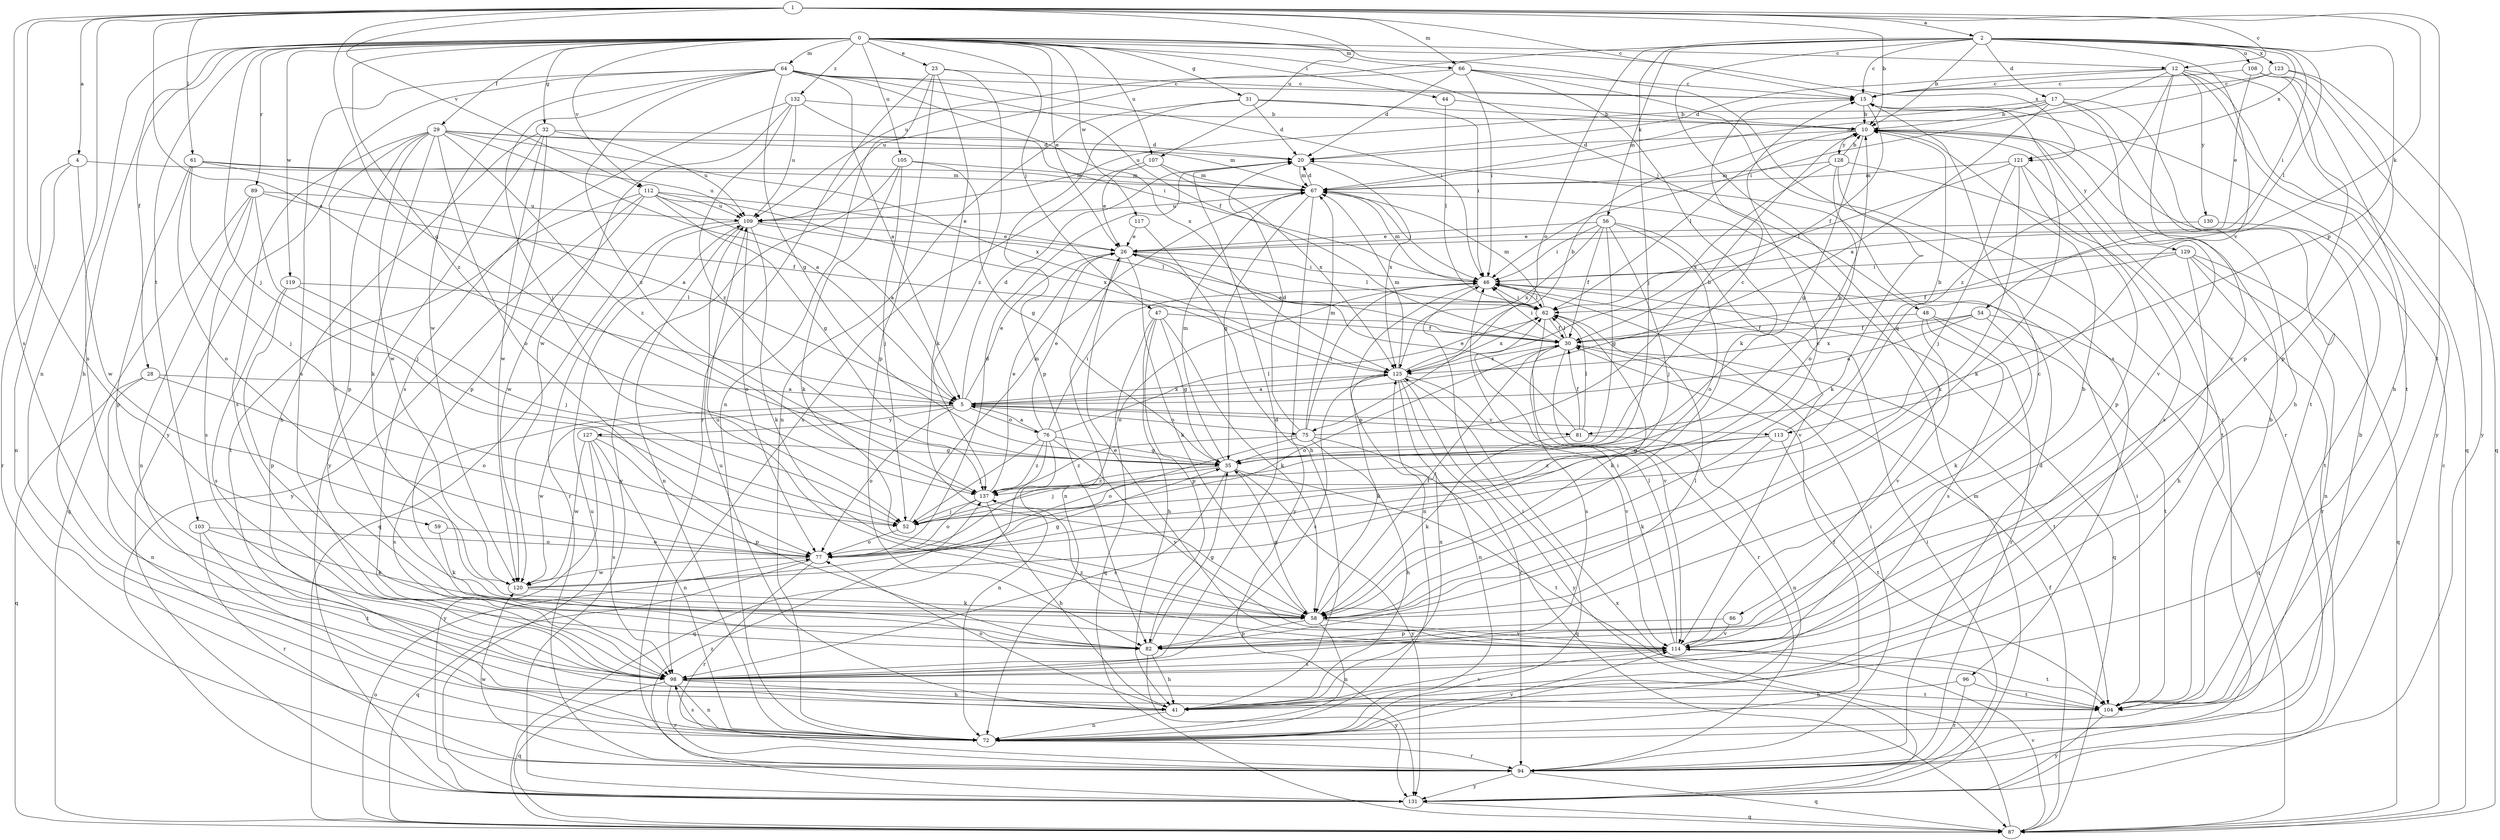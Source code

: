 strict digraph  {
0;
1;
2;
4;
5;
10;
12;
15;
17;
20;
23;
26;
28;
29;
30;
31;
32;
35;
41;
44;
46;
47;
48;
52;
54;
56;
58;
59;
61;
62;
64;
66;
67;
72;
75;
76;
77;
81;
82;
86;
87;
89;
94;
96;
98;
103;
104;
105;
107;
108;
109;
112;
113;
114;
117;
119;
120;
121;
123;
125;
127;
128;
129;
130;
131;
132;
137;
0 -> 12  [label=c];
0 -> 23  [label=e];
0 -> 26  [label=e];
0 -> 28  [label=f];
0 -> 29  [label=f];
0 -> 31  [label=g];
0 -> 32  [label=g];
0 -> 41  [label=h];
0 -> 44  [label=i];
0 -> 47  [label=j];
0 -> 48  [label=j];
0 -> 52  [label=j];
0 -> 64  [label=m];
0 -> 66  [label=m];
0 -> 89  [label=r];
0 -> 96  [label=s];
0 -> 98  [label=s];
0 -> 103  [label=t];
0 -> 105  [label=u];
0 -> 107  [label=u];
0 -> 112  [label=v];
0 -> 117  [label=w];
0 -> 119  [label=w];
0 -> 121  [label=x];
0 -> 132  [label=z];
0 -> 137  [label=z];
1 -> 2  [label=a];
1 -> 4  [label=a];
1 -> 5  [label=a];
1 -> 10  [label=b];
1 -> 12  [label=c];
1 -> 15  [label=c];
1 -> 35  [label=g];
1 -> 54  [label=k];
1 -> 59  [label=l];
1 -> 61  [label=l];
1 -> 66  [label=m];
1 -> 72  [label=n];
1 -> 98  [label=s];
1 -> 104  [label=t];
1 -> 107  [label=u];
1 -> 112  [label=v];
2 -> 10  [label=b];
2 -> 15  [label=c];
2 -> 17  [label=d];
2 -> 46  [label=i];
2 -> 52  [label=j];
2 -> 56  [label=k];
2 -> 62  [label=l];
2 -> 75  [label=o];
2 -> 81  [label=p];
2 -> 86  [label=q];
2 -> 108  [label=u];
2 -> 109  [label=u];
2 -> 113  [label=v];
2 -> 121  [label=x];
2 -> 123  [label=x];
4 -> 67  [label=m];
4 -> 72  [label=n];
4 -> 94  [label=r];
4 -> 120  [label=w];
5 -> 20  [label=d];
5 -> 26  [label=e];
5 -> 75  [label=o];
5 -> 76  [label=o];
5 -> 77  [label=o];
5 -> 81  [label=p];
5 -> 98  [label=s];
5 -> 113  [label=v];
5 -> 120  [label=w];
5 -> 125  [label=x];
5 -> 127  [label=y];
10 -> 20  [label=d];
10 -> 35  [label=g];
10 -> 58  [label=k];
10 -> 62  [label=l];
10 -> 128  [label=y];
10 -> 129  [label=y];
12 -> 15  [label=c];
12 -> 20  [label=d];
12 -> 46  [label=i];
12 -> 87  [label=q];
12 -> 104  [label=t];
12 -> 114  [label=v];
12 -> 130  [label=y];
12 -> 131  [label=y];
12 -> 137  [label=z];
15 -> 10  [label=b];
15 -> 30  [label=f];
15 -> 94  [label=r];
17 -> 5  [label=a];
17 -> 10  [label=b];
17 -> 41  [label=h];
17 -> 67  [label=m];
17 -> 104  [label=t];
17 -> 109  [label=u];
17 -> 114  [label=v];
20 -> 67  [label=m];
20 -> 125  [label=x];
23 -> 15  [label=c];
23 -> 58  [label=k];
23 -> 72  [label=n];
23 -> 82  [label=p];
23 -> 94  [label=r];
23 -> 137  [label=z];
26 -> 46  [label=i];
26 -> 58  [label=k];
26 -> 62  [label=l];
26 -> 72  [label=n];
28 -> 5  [label=a];
28 -> 72  [label=n];
28 -> 77  [label=o];
28 -> 87  [label=q];
29 -> 5  [label=a];
29 -> 20  [label=d];
29 -> 58  [label=k];
29 -> 67  [label=m];
29 -> 77  [label=o];
29 -> 82  [label=p];
29 -> 98  [label=s];
29 -> 114  [label=v];
29 -> 120  [label=w];
29 -> 125  [label=x];
29 -> 137  [label=z];
30 -> 26  [label=e];
30 -> 46  [label=i];
30 -> 62  [label=l];
30 -> 77  [label=o];
30 -> 94  [label=r];
30 -> 98  [label=s];
30 -> 104  [label=t];
30 -> 125  [label=x];
31 -> 10  [label=b];
31 -> 20  [label=d];
31 -> 46  [label=i];
31 -> 72  [label=n];
31 -> 82  [label=p];
32 -> 20  [label=d];
32 -> 41  [label=h];
32 -> 82  [label=p];
32 -> 109  [label=u];
32 -> 120  [label=w];
32 -> 131  [label=y];
35 -> 10  [label=b];
35 -> 15  [label=c];
35 -> 52  [label=j];
35 -> 67  [label=m];
35 -> 98  [label=s];
35 -> 104  [label=t];
35 -> 131  [label=y];
35 -> 137  [label=z];
41 -> 72  [label=n];
41 -> 77  [label=o];
41 -> 109  [label=u];
41 -> 114  [label=v];
41 -> 125  [label=x];
44 -> 10  [label=b];
44 -> 62  [label=l];
46 -> 62  [label=l];
46 -> 67  [label=m];
46 -> 72  [label=n];
46 -> 77  [label=o];
46 -> 87  [label=q];
47 -> 30  [label=f];
47 -> 35  [label=g];
47 -> 41  [label=h];
47 -> 58  [label=k];
47 -> 82  [label=p];
47 -> 87  [label=q];
48 -> 30  [label=f];
48 -> 94  [label=r];
48 -> 98  [label=s];
48 -> 104  [label=t];
48 -> 114  [label=v];
52 -> 67  [label=m];
52 -> 77  [label=o];
54 -> 5  [label=a];
54 -> 30  [label=f];
54 -> 58  [label=k];
54 -> 87  [label=q];
54 -> 125  [label=x];
56 -> 26  [label=e];
56 -> 30  [label=f];
56 -> 35  [label=g];
56 -> 46  [label=i];
56 -> 52  [label=j];
56 -> 77  [label=o];
56 -> 114  [label=v];
56 -> 125  [label=x];
58 -> 30  [label=f];
58 -> 35  [label=g];
58 -> 72  [label=n];
58 -> 82  [label=p];
58 -> 109  [label=u];
58 -> 114  [label=v];
59 -> 58  [label=k];
59 -> 77  [label=o];
61 -> 5  [label=a];
61 -> 52  [label=j];
61 -> 67  [label=m];
61 -> 77  [label=o];
61 -> 82  [label=p];
61 -> 109  [label=u];
62 -> 30  [label=f];
62 -> 46  [label=i];
62 -> 58  [label=k];
62 -> 67  [label=m];
62 -> 114  [label=v];
62 -> 125  [label=x];
64 -> 5  [label=a];
64 -> 15  [label=c];
64 -> 30  [label=f];
64 -> 35  [label=g];
64 -> 46  [label=i];
64 -> 52  [label=j];
64 -> 98  [label=s];
64 -> 120  [label=w];
64 -> 125  [label=x];
64 -> 131  [label=y];
64 -> 137  [label=z];
66 -> 15  [label=c];
66 -> 20  [label=d];
66 -> 46  [label=i];
66 -> 58  [label=k];
66 -> 94  [label=r];
66 -> 109  [label=u];
67 -> 20  [label=d];
67 -> 35  [label=g];
67 -> 41  [label=h];
67 -> 46  [label=i];
67 -> 109  [label=u];
72 -> 10  [label=b];
72 -> 30  [label=f];
72 -> 46  [label=i];
72 -> 94  [label=r];
72 -> 98  [label=s];
72 -> 114  [label=v];
75 -> 10  [label=b];
75 -> 20  [label=d];
75 -> 41  [label=h];
75 -> 46  [label=i];
75 -> 67  [label=m];
75 -> 77  [label=o];
75 -> 87  [label=q];
75 -> 137  [label=z];
76 -> 5  [label=a];
76 -> 26  [label=e];
76 -> 35  [label=g];
76 -> 46  [label=i];
76 -> 52  [label=j];
76 -> 62  [label=l];
76 -> 72  [label=n];
76 -> 87  [label=q];
76 -> 114  [label=v];
76 -> 137  [label=z];
77 -> 20  [label=d];
77 -> 87  [label=q];
77 -> 94  [label=r];
77 -> 120  [label=w];
81 -> 26  [label=e];
81 -> 30  [label=f];
81 -> 58  [label=k];
81 -> 62  [label=l];
81 -> 72  [label=n];
82 -> 35  [label=g];
82 -> 41  [label=h];
82 -> 62  [label=l];
82 -> 131  [label=y];
86 -> 82  [label=p];
86 -> 114  [label=v];
87 -> 15  [label=c];
87 -> 30  [label=f];
87 -> 77  [label=o];
87 -> 114  [label=v];
87 -> 125  [label=x];
89 -> 30  [label=f];
89 -> 52  [label=j];
89 -> 72  [label=n];
89 -> 87  [label=q];
89 -> 98  [label=s];
89 -> 109  [label=u];
94 -> 20  [label=d];
94 -> 46  [label=i];
94 -> 87  [label=q];
94 -> 120  [label=w];
94 -> 131  [label=y];
96 -> 41  [label=h];
96 -> 94  [label=r];
96 -> 104  [label=t];
98 -> 20  [label=d];
98 -> 41  [label=h];
98 -> 72  [label=n];
98 -> 87  [label=q];
98 -> 94  [label=r];
98 -> 104  [label=t];
103 -> 58  [label=k];
103 -> 77  [label=o];
103 -> 94  [label=r];
103 -> 104  [label=t];
104 -> 10  [label=b];
104 -> 46  [label=i];
104 -> 131  [label=y];
105 -> 35  [label=g];
105 -> 52  [label=j];
105 -> 58  [label=k];
105 -> 67  [label=m];
105 -> 131  [label=y];
107 -> 26  [label=e];
107 -> 67  [label=m];
107 -> 98  [label=s];
107 -> 125  [label=x];
108 -> 15  [label=c];
108 -> 26  [label=e];
108 -> 41  [label=h];
108 -> 82  [label=p];
108 -> 87  [label=q];
109 -> 26  [label=e];
109 -> 58  [label=k];
109 -> 62  [label=l];
109 -> 72  [label=n];
109 -> 77  [label=o];
109 -> 87  [label=q];
109 -> 94  [label=r];
112 -> 5  [label=a];
112 -> 26  [label=e];
112 -> 35  [label=g];
112 -> 104  [label=t];
112 -> 109  [label=u];
112 -> 120  [label=w];
112 -> 125  [label=x];
112 -> 131  [label=y];
113 -> 10  [label=b];
113 -> 35  [label=g];
113 -> 58  [label=k];
113 -> 104  [label=t];
113 -> 137  [label=z];
114 -> 10  [label=b];
114 -> 15  [label=c];
114 -> 26  [label=e];
114 -> 46  [label=i];
114 -> 62  [label=l];
114 -> 98  [label=s];
114 -> 104  [label=t];
114 -> 137  [label=z];
117 -> 26  [label=e];
117 -> 131  [label=y];
119 -> 52  [label=j];
119 -> 62  [label=l];
119 -> 82  [label=p];
119 -> 98  [label=s];
120 -> 15  [label=c];
120 -> 35  [label=g];
120 -> 58  [label=k];
121 -> 52  [label=j];
121 -> 58  [label=k];
121 -> 62  [label=l];
121 -> 67  [label=m];
121 -> 82  [label=p];
121 -> 98  [label=s];
123 -> 15  [label=c];
123 -> 67  [label=m];
123 -> 82  [label=p];
123 -> 131  [label=y];
125 -> 5  [label=a];
125 -> 10  [label=b];
125 -> 58  [label=k];
125 -> 67  [label=m];
125 -> 72  [label=n];
125 -> 94  [label=r];
125 -> 98  [label=s];
125 -> 114  [label=v];
125 -> 131  [label=y];
127 -> 35  [label=g];
127 -> 72  [label=n];
127 -> 82  [label=p];
127 -> 98  [label=s];
127 -> 120  [label=w];
127 -> 131  [label=y];
128 -> 10  [label=b];
128 -> 58  [label=k];
128 -> 67  [label=m];
128 -> 77  [label=o];
128 -> 104  [label=t];
128 -> 125  [label=x];
129 -> 30  [label=f];
129 -> 41  [label=h];
129 -> 46  [label=i];
129 -> 72  [label=n];
129 -> 87  [label=q];
129 -> 94  [label=r];
130 -> 26  [label=e];
130 -> 104  [label=t];
131 -> 46  [label=i];
131 -> 67  [label=m];
131 -> 87  [label=q];
131 -> 109  [label=u];
131 -> 137  [label=z];
132 -> 10  [label=b];
132 -> 46  [label=i];
132 -> 98  [label=s];
132 -> 109  [label=u];
132 -> 120  [label=w];
132 -> 137  [label=z];
137 -> 26  [label=e];
137 -> 41  [label=h];
137 -> 52  [label=j];
137 -> 77  [label=o];
}
